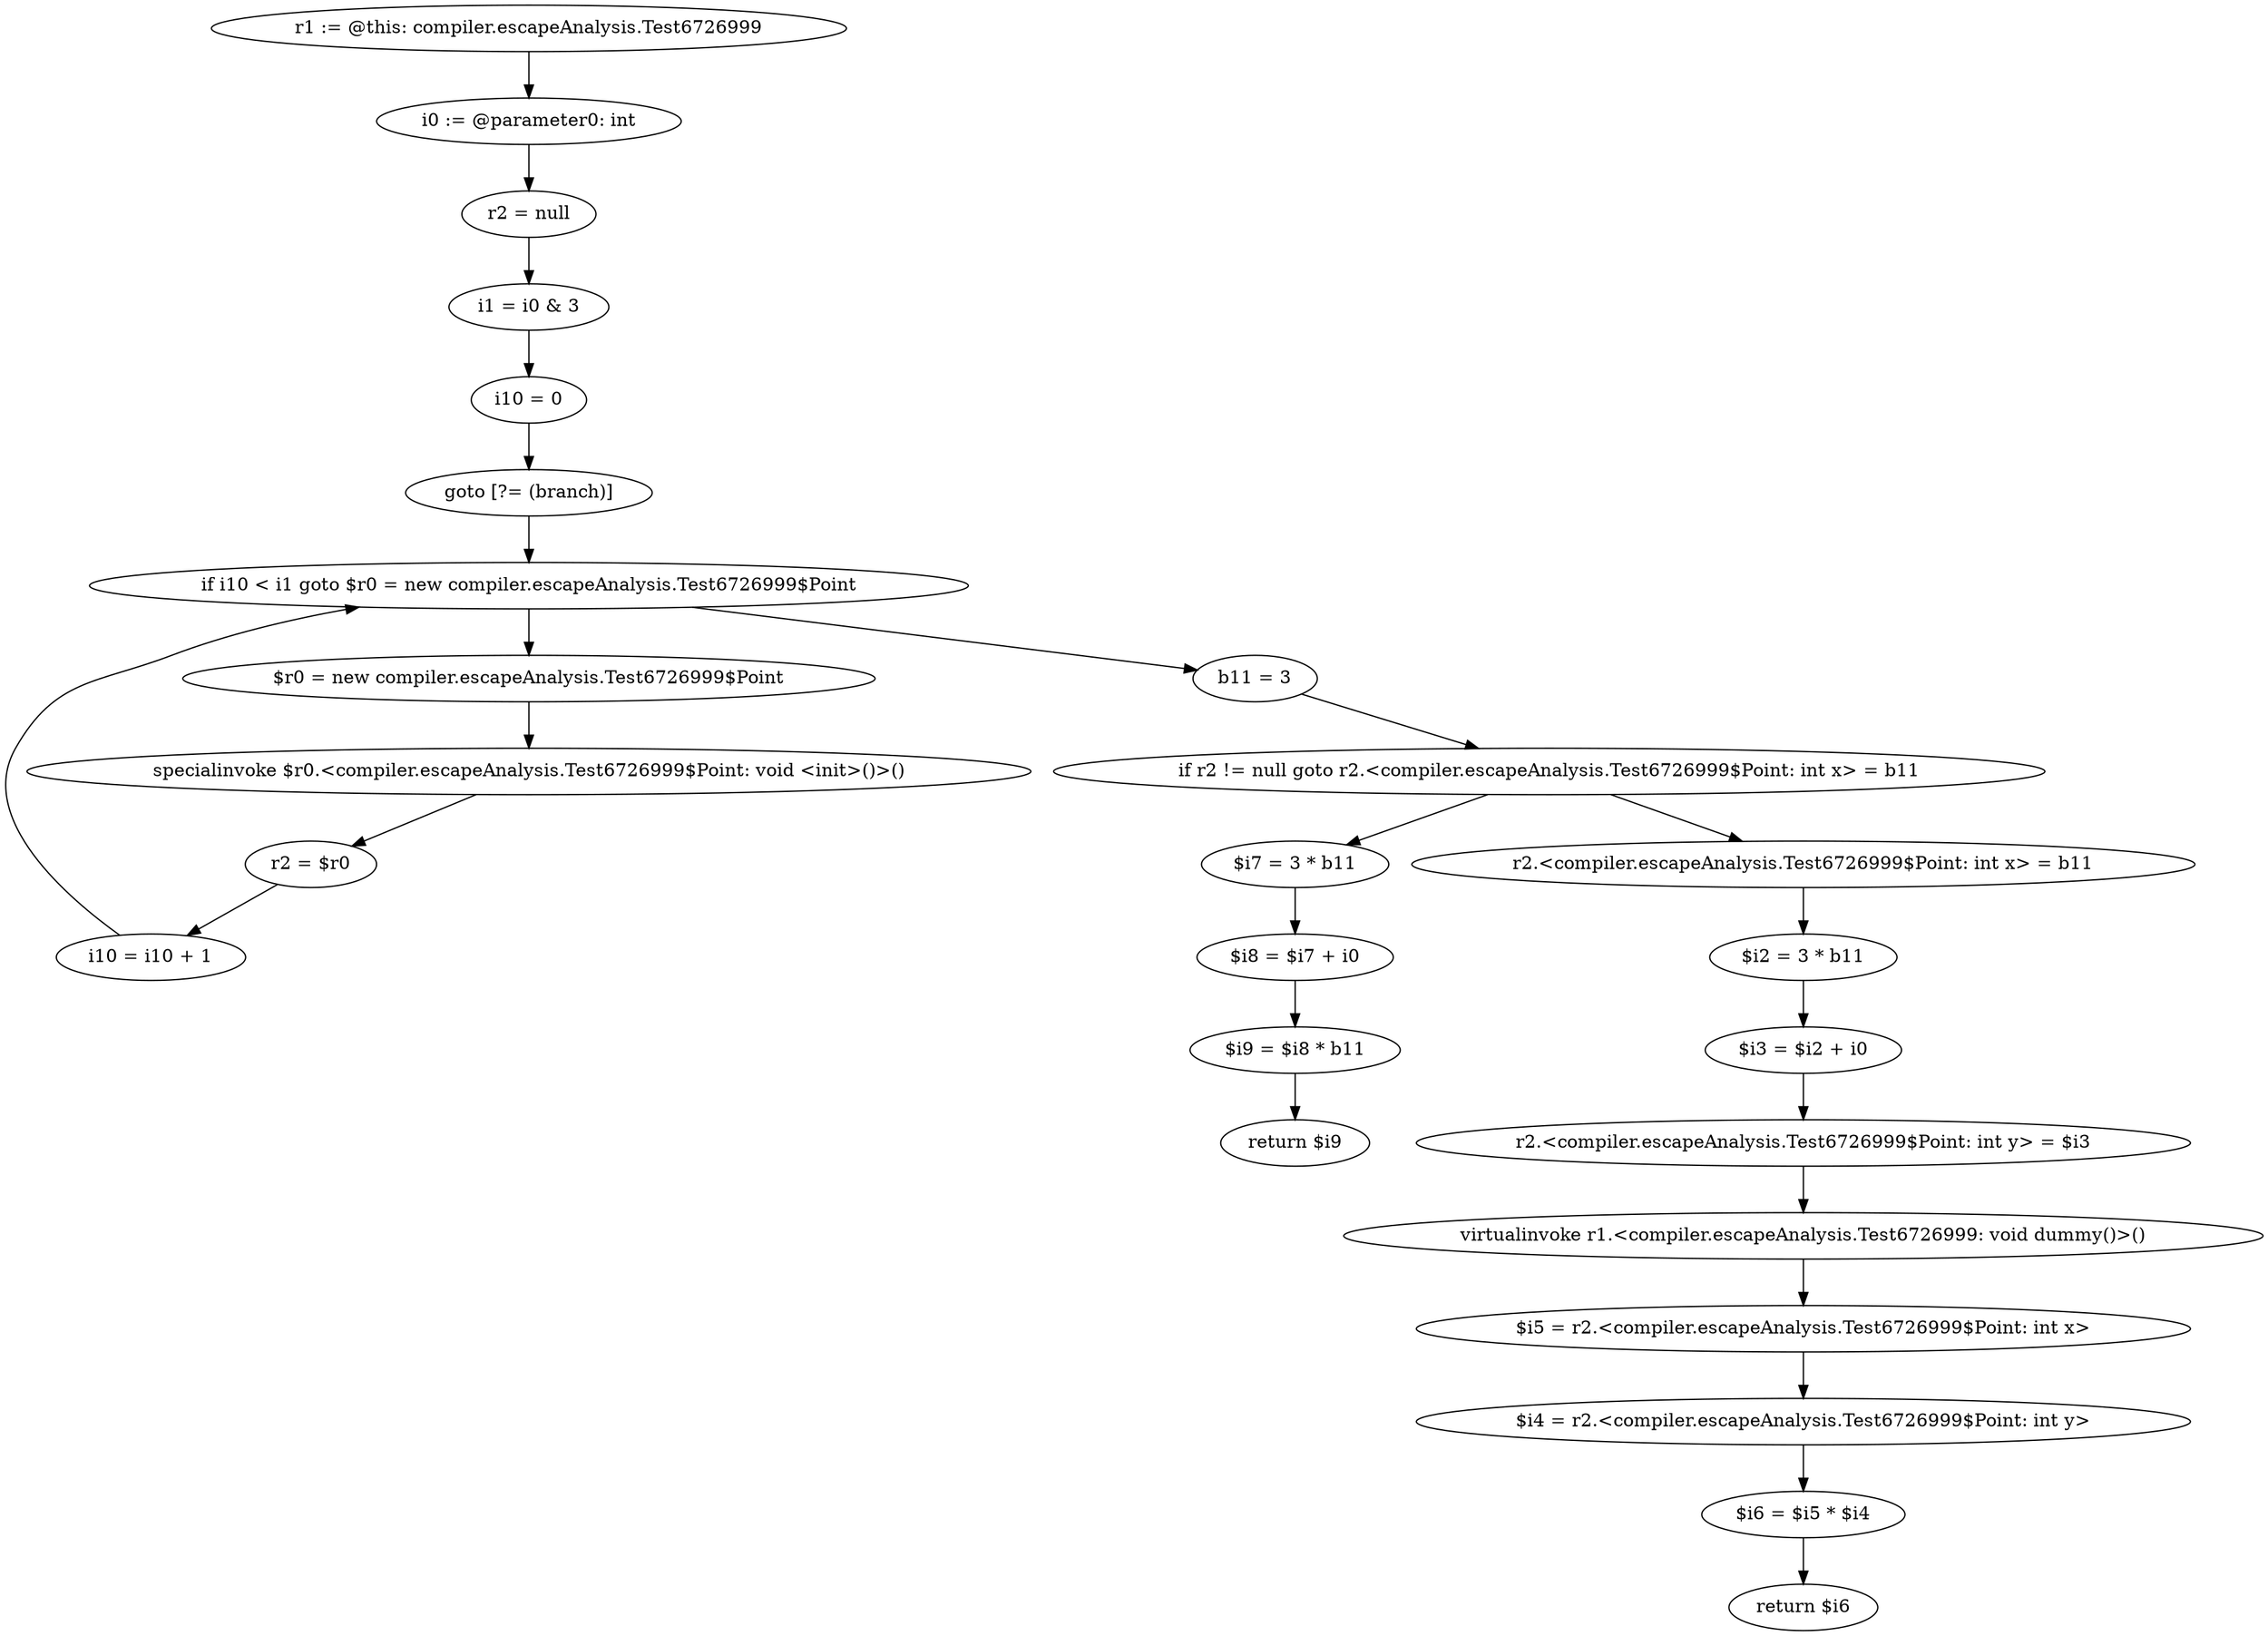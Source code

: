 digraph "unitGraph" {
    "r1 := @this: compiler.escapeAnalysis.Test6726999"
    "i0 := @parameter0: int"
    "r2 = null"
    "i1 = i0 & 3"
    "i10 = 0"
    "goto [?= (branch)]"
    "$r0 = new compiler.escapeAnalysis.Test6726999$Point"
    "specialinvoke $r0.<compiler.escapeAnalysis.Test6726999$Point: void <init>()>()"
    "r2 = $r0"
    "i10 = i10 + 1"
    "if i10 < i1 goto $r0 = new compiler.escapeAnalysis.Test6726999$Point"
    "b11 = 3"
    "if r2 != null goto r2.<compiler.escapeAnalysis.Test6726999$Point: int x> = b11"
    "$i7 = 3 * b11"
    "$i8 = $i7 + i0"
    "$i9 = $i8 * b11"
    "return $i9"
    "r2.<compiler.escapeAnalysis.Test6726999$Point: int x> = b11"
    "$i2 = 3 * b11"
    "$i3 = $i2 + i0"
    "r2.<compiler.escapeAnalysis.Test6726999$Point: int y> = $i3"
    "virtualinvoke r1.<compiler.escapeAnalysis.Test6726999: void dummy()>()"
    "$i5 = r2.<compiler.escapeAnalysis.Test6726999$Point: int x>"
    "$i4 = r2.<compiler.escapeAnalysis.Test6726999$Point: int y>"
    "$i6 = $i5 * $i4"
    "return $i6"
    "r1 := @this: compiler.escapeAnalysis.Test6726999"->"i0 := @parameter0: int";
    "i0 := @parameter0: int"->"r2 = null";
    "r2 = null"->"i1 = i0 & 3";
    "i1 = i0 & 3"->"i10 = 0";
    "i10 = 0"->"goto [?= (branch)]";
    "goto [?= (branch)]"->"if i10 < i1 goto $r0 = new compiler.escapeAnalysis.Test6726999$Point";
    "$r0 = new compiler.escapeAnalysis.Test6726999$Point"->"specialinvoke $r0.<compiler.escapeAnalysis.Test6726999$Point: void <init>()>()";
    "specialinvoke $r0.<compiler.escapeAnalysis.Test6726999$Point: void <init>()>()"->"r2 = $r0";
    "r2 = $r0"->"i10 = i10 + 1";
    "i10 = i10 + 1"->"if i10 < i1 goto $r0 = new compiler.escapeAnalysis.Test6726999$Point";
    "if i10 < i1 goto $r0 = new compiler.escapeAnalysis.Test6726999$Point"->"b11 = 3";
    "if i10 < i1 goto $r0 = new compiler.escapeAnalysis.Test6726999$Point"->"$r0 = new compiler.escapeAnalysis.Test6726999$Point";
    "b11 = 3"->"if r2 != null goto r2.<compiler.escapeAnalysis.Test6726999$Point: int x> = b11";
    "if r2 != null goto r2.<compiler.escapeAnalysis.Test6726999$Point: int x> = b11"->"$i7 = 3 * b11";
    "if r2 != null goto r2.<compiler.escapeAnalysis.Test6726999$Point: int x> = b11"->"r2.<compiler.escapeAnalysis.Test6726999$Point: int x> = b11";
    "$i7 = 3 * b11"->"$i8 = $i7 + i0";
    "$i8 = $i7 + i0"->"$i9 = $i8 * b11";
    "$i9 = $i8 * b11"->"return $i9";
    "r2.<compiler.escapeAnalysis.Test6726999$Point: int x> = b11"->"$i2 = 3 * b11";
    "$i2 = 3 * b11"->"$i3 = $i2 + i0";
    "$i3 = $i2 + i0"->"r2.<compiler.escapeAnalysis.Test6726999$Point: int y> = $i3";
    "r2.<compiler.escapeAnalysis.Test6726999$Point: int y> = $i3"->"virtualinvoke r1.<compiler.escapeAnalysis.Test6726999: void dummy()>()";
    "virtualinvoke r1.<compiler.escapeAnalysis.Test6726999: void dummy()>()"->"$i5 = r2.<compiler.escapeAnalysis.Test6726999$Point: int x>";
    "$i5 = r2.<compiler.escapeAnalysis.Test6726999$Point: int x>"->"$i4 = r2.<compiler.escapeAnalysis.Test6726999$Point: int y>";
    "$i4 = r2.<compiler.escapeAnalysis.Test6726999$Point: int y>"->"$i6 = $i5 * $i4";
    "$i6 = $i5 * $i4"->"return $i6";
}
